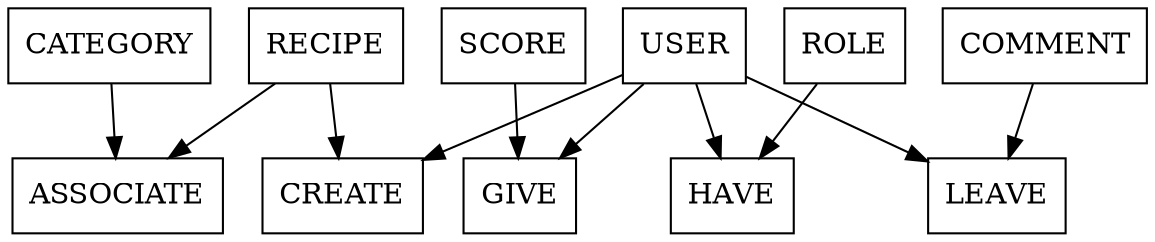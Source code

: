 // Generated by Mocodo 4.2.11

digraph {
  node [shape=box]
  "RECIPE" -> "ASSOCIATE"
  "CATEGORY" -> "ASSOCIATE"
  "USER" -> "CREATE"
  "RECIPE" -> "CREATE"
  "USER" -> "GIVE"
  "SCORE" -> "GIVE"
  "USER" -> "HAVE"
  "ROLE" -> "HAVE"
  "USER" -> "LEAVE"
  "COMMENT" -> "LEAVE"
}
